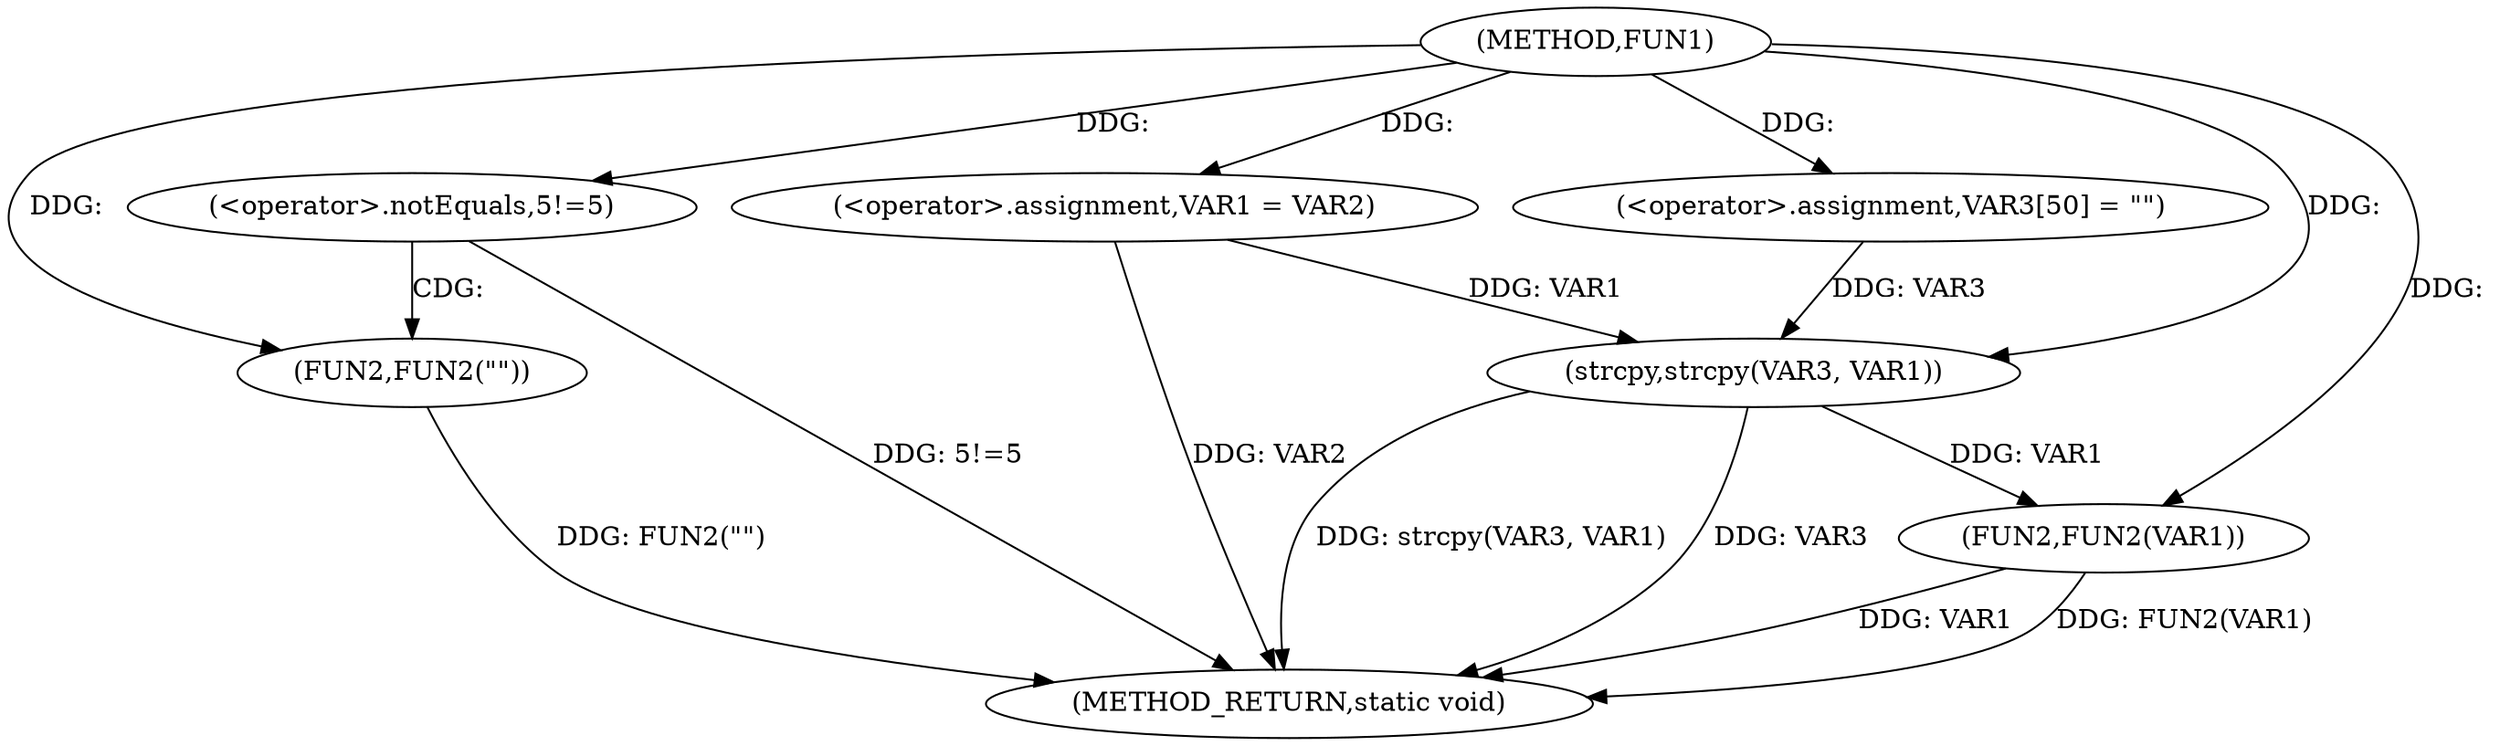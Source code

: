 digraph FUN1 {  
"1000100" [label = "(METHOD,FUN1)" ]
"1000126" [label = "(METHOD_RETURN,static void)" ]
"1000104" [label = "(<operator>.assignment,VAR1 = VAR2)" ]
"1000108" [label = "(<operator>.notEquals,5!=5)" ]
"1000112" [label = "(FUN2,FUN2(\"\"))" ]
"1000118" [label = "(<operator>.assignment,VAR3[50] = \"\")" ]
"1000121" [label = "(strcpy,strcpy(VAR3, VAR1))" ]
"1000124" [label = "(FUN2,FUN2(VAR1))" ]
  "1000124" -> "1000126"  [ label = "DDG: VAR1"] 
  "1000108" -> "1000126"  [ label = "DDG: 5!=5"] 
  "1000121" -> "1000126"  [ label = "DDG: strcpy(VAR3, VAR1)"] 
  "1000112" -> "1000126"  [ label = "DDG: FUN2(\"\")"] 
  "1000121" -> "1000126"  [ label = "DDG: VAR3"] 
  "1000104" -> "1000126"  [ label = "DDG: VAR2"] 
  "1000124" -> "1000126"  [ label = "DDG: FUN2(VAR1)"] 
  "1000100" -> "1000104"  [ label = "DDG: "] 
  "1000100" -> "1000108"  [ label = "DDG: "] 
  "1000100" -> "1000112"  [ label = "DDG: "] 
  "1000100" -> "1000118"  [ label = "DDG: "] 
  "1000118" -> "1000121"  [ label = "DDG: VAR3"] 
  "1000100" -> "1000121"  [ label = "DDG: "] 
  "1000104" -> "1000121"  [ label = "DDG: VAR1"] 
  "1000121" -> "1000124"  [ label = "DDG: VAR1"] 
  "1000100" -> "1000124"  [ label = "DDG: "] 
  "1000108" -> "1000112"  [ label = "CDG: "] 
}
